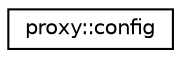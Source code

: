 digraph "Graphical Class Hierarchy"
{
  edge [fontname="Helvetica",fontsize="10",labelfontname="Helvetica",labelfontsize="10"];
  node [fontname="Helvetica",fontsize="10",shape=record];
  rankdir="LR";
  Node0 [label="proxy::config",height=0.2,width=0.4,color="black", fillcolor="white", style="filled",URL="$structproxy_1_1config.html"];
}
